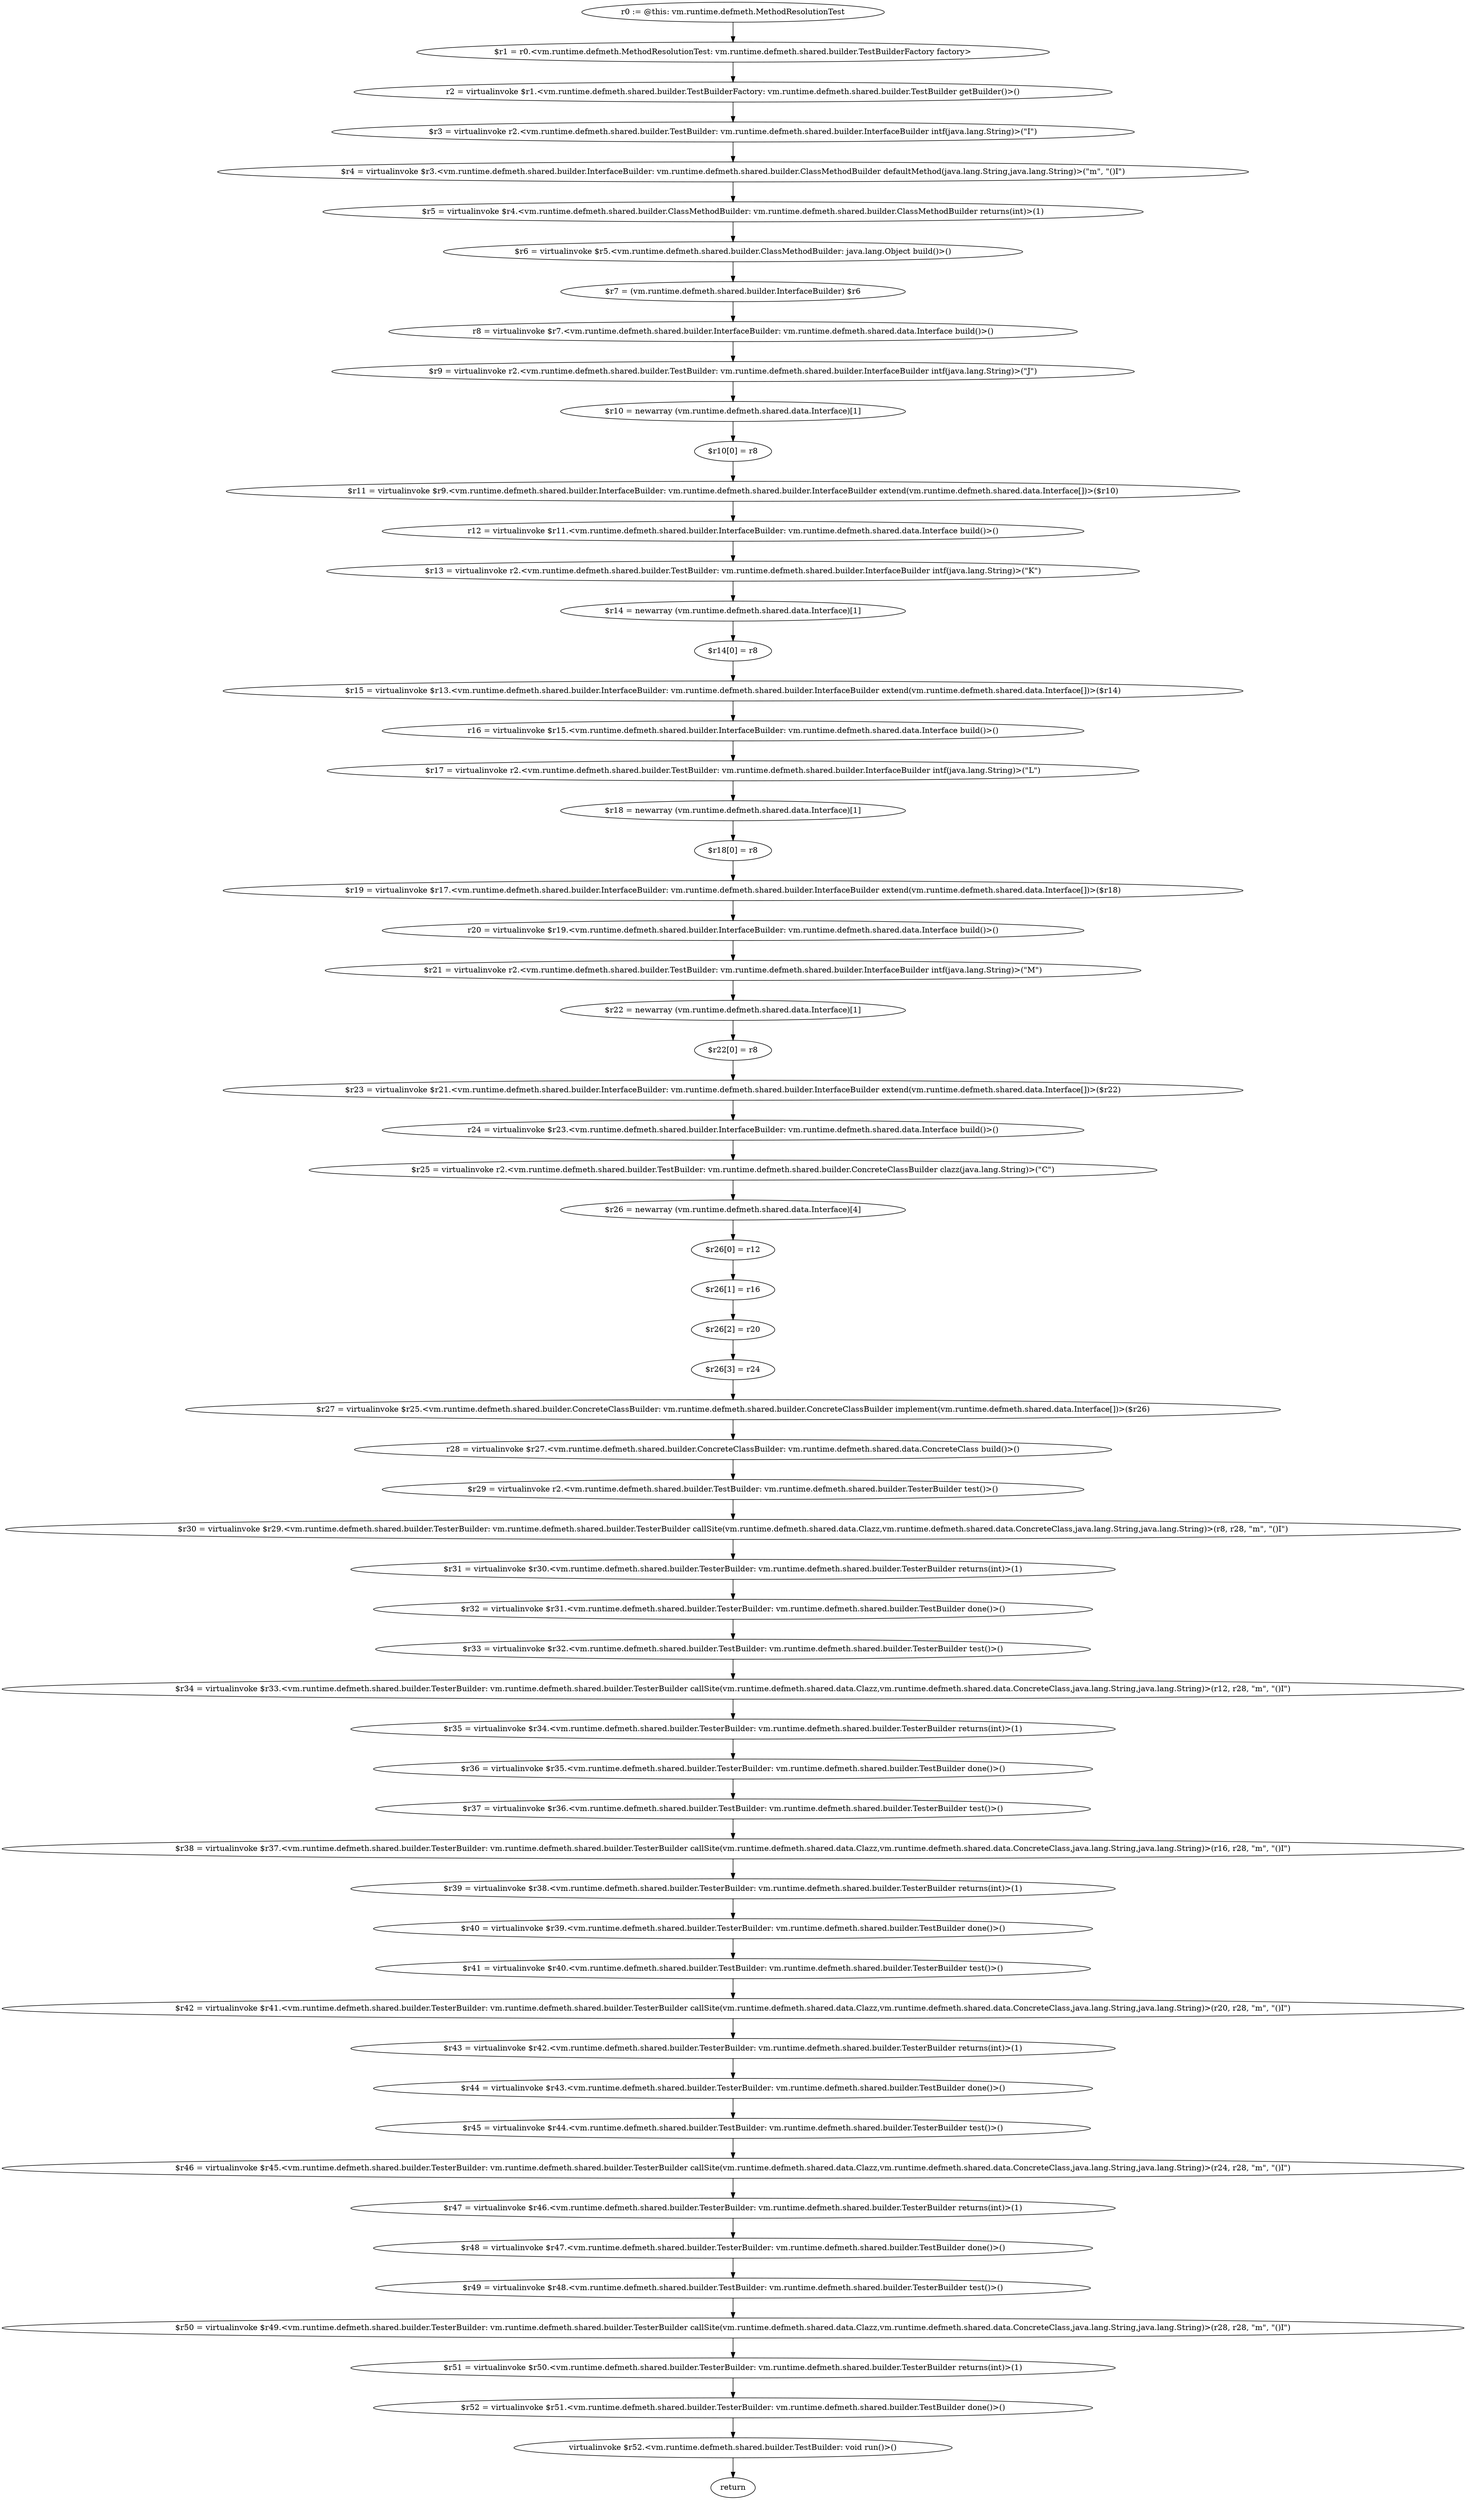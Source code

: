 digraph "unitGraph" {
    "r0 := @this: vm.runtime.defmeth.MethodResolutionTest"
    "$r1 = r0.<vm.runtime.defmeth.MethodResolutionTest: vm.runtime.defmeth.shared.builder.TestBuilderFactory factory>"
    "r2 = virtualinvoke $r1.<vm.runtime.defmeth.shared.builder.TestBuilderFactory: vm.runtime.defmeth.shared.builder.TestBuilder getBuilder()>()"
    "$r3 = virtualinvoke r2.<vm.runtime.defmeth.shared.builder.TestBuilder: vm.runtime.defmeth.shared.builder.InterfaceBuilder intf(java.lang.String)>(\"I\")"
    "$r4 = virtualinvoke $r3.<vm.runtime.defmeth.shared.builder.InterfaceBuilder: vm.runtime.defmeth.shared.builder.ClassMethodBuilder defaultMethod(java.lang.String,java.lang.String)>(\"m\", \"()I\")"
    "$r5 = virtualinvoke $r4.<vm.runtime.defmeth.shared.builder.ClassMethodBuilder: vm.runtime.defmeth.shared.builder.ClassMethodBuilder returns(int)>(1)"
    "$r6 = virtualinvoke $r5.<vm.runtime.defmeth.shared.builder.ClassMethodBuilder: java.lang.Object build()>()"
    "$r7 = (vm.runtime.defmeth.shared.builder.InterfaceBuilder) $r6"
    "r8 = virtualinvoke $r7.<vm.runtime.defmeth.shared.builder.InterfaceBuilder: vm.runtime.defmeth.shared.data.Interface build()>()"
    "$r9 = virtualinvoke r2.<vm.runtime.defmeth.shared.builder.TestBuilder: vm.runtime.defmeth.shared.builder.InterfaceBuilder intf(java.lang.String)>(\"J\")"
    "$r10 = newarray (vm.runtime.defmeth.shared.data.Interface)[1]"
    "$r10[0] = r8"
    "$r11 = virtualinvoke $r9.<vm.runtime.defmeth.shared.builder.InterfaceBuilder: vm.runtime.defmeth.shared.builder.InterfaceBuilder extend(vm.runtime.defmeth.shared.data.Interface[])>($r10)"
    "r12 = virtualinvoke $r11.<vm.runtime.defmeth.shared.builder.InterfaceBuilder: vm.runtime.defmeth.shared.data.Interface build()>()"
    "$r13 = virtualinvoke r2.<vm.runtime.defmeth.shared.builder.TestBuilder: vm.runtime.defmeth.shared.builder.InterfaceBuilder intf(java.lang.String)>(\"K\")"
    "$r14 = newarray (vm.runtime.defmeth.shared.data.Interface)[1]"
    "$r14[0] = r8"
    "$r15 = virtualinvoke $r13.<vm.runtime.defmeth.shared.builder.InterfaceBuilder: vm.runtime.defmeth.shared.builder.InterfaceBuilder extend(vm.runtime.defmeth.shared.data.Interface[])>($r14)"
    "r16 = virtualinvoke $r15.<vm.runtime.defmeth.shared.builder.InterfaceBuilder: vm.runtime.defmeth.shared.data.Interface build()>()"
    "$r17 = virtualinvoke r2.<vm.runtime.defmeth.shared.builder.TestBuilder: vm.runtime.defmeth.shared.builder.InterfaceBuilder intf(java.lang.String)>(\"L\")"
    "$r18 = newarray (vm.runtime.defmeth.shared.data.Interface)[1]"
    "$r18[0] = r8"
    "$r19 = virtualinvoke $r17.<vm.runtime.defmeth.shared.builder.InterfaceBuilder: vm.runtime.defmeth.shared.builder.InterfaceBuilder extend(vm.runtime.defmeth.shared.data.Interface[])>($r18)"
    "r20 = virtualinvoke $r19.<vm.runtime.defmeth.shared.builder.InterfaceBuilder: vm.runtime.defmeth.shared.data.Interface build()>()"
    "$r21 = virtualinvoke r2.<vm.runtime.defmeth.shared.builder.TestBuilder: vm.runtime.defmeth.shared.builder.InterfaceBuilder intf(java.lang.String)>(\"M\")"
    "$r22 = newarray (vm.runtime.defmeth.shared.data.Interface)[1]"
    "$r22[0] = r8"
    "$r23 = virtualinvoke $r21.<vm.runtime.defmeth.shared.builder.InterfaceBuilder: vm.runtime.defmeth.shared.builder.InterfaceBuilder extend(vm.runtime.defmeth.shared.data.Interface[])>($r22)"
    "r24 = virtualinvoke $r23.<vm.runtime.defmeth.shared.builder.InterfaceBuilder: vm.runtime.defmeth.shared.data.Interface build()>()"
    "$r25 = virtualinvoke r2.<vm.runtime.defmeth.shared.builder.TestBuilder: vm.runtime.defmeth.shared.builder.ConcreteClassBuilder clazz(java.lang.String)>(\"C\")"
    "$r26 = newarray (vm.runtime.defmeth.shared.data.Interface)[4]"
    "$r26[0] = r12"
    "$r26[1] = r16"
    "$r26[2] = r20"
    "$r26[3] = r24"
    "$r27 = virtualinvoke $r25.<vm.runtime.defmeth.shared.builder.ConcreteClassBuilder: vm.runtime.defmeth.shared.builder.ConcreteClassBuilder implement(vm.runtime.defmeth.shared.data.Interface[])>($r26)"
    "r28 = virtualinvoke $r27.<vm.runtime.defmeth.shared.builder.ConcreteClassBuilder: vm.runtime.defmeth.shared.data.ConcreteClass build()>()"
    "$r29 = virtualinvoke r2.<vm.runtime.defmeth.shared.builder.TestBuilder: vm.runtime.defmeth.shared.builder.TesterBuilder test()>()"
    "$r30 = virtualinvoke $r29.<vm.runtime.defmeth.shared.builder.TesterBuilder: vm.runtime.defmeth.shared.builder.TesterBuilder callSite(vm.runtime.defmeth.shared.data.Clazz,vm.runtime.defmeth.shared.data.ConcreteClass,java.lang.String,java.lang.String)>(r8, r28, \"m\", \"()I\")"
    "$r31 = virtualinvoke $r30.<vm.runtime.defmeth.shared.builder.TesterBuilder: vm.runtime.defmeth.shared.builder.TesterBuilder returns(int)>(1)"
    "$r32 = virtualinvoke $r31.<vm.runtime.defmeth.shared.builder.TesterBuilder: vm.runtime.defmeth.shared.builder.TestBuilder done()>()"
    "$r33 = virtualinvoke $r32.<vm.runtime.defmeth.shared.builder.TestBuilder: vm.runtime.defmeth.shared.builder.TesterBuilder test()>()"
    "$r34 = virtualinvoke $r33.<vm.runtime.defmeth.shared.builder.TesterBuilder: vm.runtime.defmeth.shared.builder.TesterBuilder callSite(vm.runtime.defmeth.shared.data.Clazz,vm.runtime.defmeth.shared.data.ConcreteClass,java.lang.String,java.lang.String)>(r12, r28, \"m\", \"()I\")"
    "$r35 = virtualinvoke $r34.<vm.runtime.defmeth.shared.builder.TesterBuilder: vm.runtime.defmeth.shared.builder.TesterBuilder returns(int)>(1)"
    "$r36 = virtualinvoke $r35.<vm.runtime.defmeth.shared.builder.TesterBuilder: vm.runtime.defmeth.shared.builder.TestBuilder done()>()"
    "$r37 = virtualinvoke $r36.<vm.runtime.defmeth.shared.builder.TestBuilder: vm.runtime.defmeth.shared.builder.TesterBuilder test()>()"
    "$r38 = virtualinvoke $r37.<vm.runtime.defmeth.shared.builder.TesterBuilder: vm.runtime.defmeth.shared.builder.TesterBuilder callSite(vm.runtime.defmeth.shared.data.Clazz,vm.runtime.defmeth.shared.data.ConcreteClass,java.lang.String,java.lang.String)>(r16, r28, \"m\", \"()I\")"
    "$r39 = virtualinvoke $r38.<vm.runtime.defmeth.shared.builder.TesterBuilder: vm.runtime.defmeth.shared.builder.TesterBuilder returns(int)>(1)"
    "$r40 = virtualinvoke $r39.<vm.runtime.defmeth.shared.builder.TesterBuilder: vm.runtime.defmeth.shared.builder.TestBuilder done()>()"
    "$r41 = virtualinvoke $r40.<vm.runtime.defmeth.shared.builder.TestBuilder: vm.runtime.defmeth.shared.builder.TesterBuilder test()>()"
    "$r42 = virtualinvoke $r41.<vm.runtime.defmeth.shared.builder.TesterBuilder: vm.runtime.defmeth.shared.builder.TesterBuilder callSite(vm.runtime.defmeth.shared.data.Clazz,vm.runtime.defmeth.shared.data.ConcreteClass,java.lang.String,java.lang.String)>(r20, r28, \"m\", \"()I\")"
    "$r43 = virtualinvoke $r42.<vm.runtime.defmeth.shared.builder.TesterBuilder: vm.runtime.defmeth.shared.builder.TesterBuilder returns(int)>(1)"
    "$r44 = virtualinvoke $r43.<vm.runtime.defmeth.shared.builder.TesterBuilder: vm.runtime.defmeth.shared.builder.TestBuilder done()>()"
    "$r45 = virtualinvoke $r44.<vm.runtime.defmeth.shared.builder.TestBuilder: vm.runtime.defmeth.shared.builder.TesterBuilder test()>()"
    "$r46 = virtualinvoke $r45.<vm.runtime.defmeth.shared.builder.TesterBuilder: vm.runtime.defmeth.shared.builder.TesterBuilder callSite(vm.runtime.defmeth.shared.data.Clazz,vm.runtime.defmeth.shared.data.ConcreteClass,java.lang.String,java.lang.String)>(r24, r28, \"m\", \"()I\")"
    "$r47 = virtualinvoke $r46.<vm.runtime.defmeth.shared.builder.TesterBuilder: vm.runtime.defmeth.shared.builder.TesterBuilder returns(int)>(1)"
    "$r48 = virtualinvoke $r47.<vm.runtime.defmeth.shared.builder.TesterBuilder: vm.runtime.defmeth.shared.builder.TestBuilder done()>()"
    "$r49 = virtualinvoke $r48.<vm.runtime.defmeth.shared.builder.TestBuilder: vm.runtime.defmeth.shared.builder.TesterBuilder test()>()"
    "$r50 = virtualinvoke $r49.<vm.runtime.defmeth.shared.builder.TesterBuilder: vm.runtime.defmeth.shared.builder.TesterBuilder callSite(vm.runtime.defmeth.shared.data.Clazz,vm.runtime.defmeth.shared.data.ConcreteClass,java.lang.String,java.lang.String)>(r28, r28, \"m\", \"()I\")"
    "$r51 = virtualinvoke $r50.<vm.runtime.defmeth.shared.builder.TesterBuilder: vm.runtime.defmeth.shared.builder.TesterBuilder returns(int)>(1)"
    "$r52 = virtualinvoke $r51.<vm.runtime.defmeth.shared.builder.TesterBuilder: vm.runtime.defmeth.shared.builder.TestBuilder done()>()"
    "virtualinvoke $r52.<vm.runtime.defmeth.shared.builder.TestBuilder: void run()>()"
    "return"
    "r0 := @this: vm.runtime.defmeth.MethodResolutionTest"->"$r1 = r0.<vm.runtime.defmeth.MethodResolutionTest: vm.runtime.defmeth.shared.builder.TestBuilderFactory factory>";
    "$r1 = r0.<vm.runtime.defmeth.MethodResolutionTest: vm.runtime.defmeth.shared.builder.TestBuilderFactory factory>"->"r2 = virtualinvoke $r1.<vm.runtime.defmeth.shared.builder.TestBuilderFactory: vm.runtime.defmeth.shared.builder.TestBuilder getBuilder()>()";
    "r2 = virtualinvoke $r1.<vm.runtime.defmeth.shared.builder.TestBuilderFactory: vm.runtime.defmeth.shared.builder.TestBuilder getBuilder()>()"->"$r3 = virtualinvoke r2.<vm.runtime.defmeth.shared.builder.TestBuilder: vm.runtime.defmeth.shared.builder.InterfaceBuilder intf(java.lang.String)>(\"I\")";
    "$r3 = virtualinvoke r2.<vm.runtime.defmeth.shared.builder.TestBuilder: vm.runtime.defmeth.shared.builder.InterfaceBuilder intf(java.lang.String)>(\"I\")"->"$r4 = virtualinvoke $r3.<vm.runtime.defmeth.shared.builder.InterfaceBuilder: vm.runtime.defmeth.shared.builder.ClassMethodBuilder defaultMethod(java.lang.String,java.lang.String)>(\"m\", \"()I\")";
    "$r4 = virtualinvoke $r3.<vm.runtime.defmeth.shared.builder.InterfaceBuilder: vm.runtime.defmeth.shared.builder.ClassMethodBuilder defaultMethod(java.lang.String,java.lang.String)>(\"m\", \"()I\")"->"$r5 = virtualinvoke $r4.<vm.runtime.defmeth.shared.builder.ClassMethodBuilder: vm.runtime.defmeth.shared.builder.ClassMethodBuilder returns(int)>(1)";
    "$r5 = virtualinvoke $r4.<vm.runtime.defmeth.shared.builder.ClassMethodBuilder: vm.runtime.defmeth.shared.builder.ClassMethodBuilder returns(int)>(1)"->"$r6 = virtualinvoke $r5.<vm.runtime.defmeth.shared.builder.ClassMethodBuilder: java.lang.Object build()>()";
    "$r6 = virtualinvoke $r5.<vm.runtime.defmeth.shared.builder.ClassMethodBuilder: java.lang.Object build()>()"->"$r7 = (vm.runtime.defmeth.shared.builder.InterfaceBuilder) $r6";
    "$r7 = (vm.runtime.defmeth.shared.builder.InterfaceBuilder) $r6"->"r8 = virtualinvoke $r7.<vm.runtime.defmeth.shared.builder.InterfaceBuilder: vm.runtime.defmeth.shared.data.Interface build()>()";
    "r8 = virtualinvoke $r7.<vm.runtime.defmeth.shared.builder.InterfaceBuilder: vm.runtime.defmeth.shared.data.Interface build()>()"->"$r9 = virtualinvoke r2.<vm.runtime.defmeth.shared.builder.TestBuilder: vm.runtime.defmeth.shared.builder.InterfaceBuilder intf(java.lang.String)>(\"J\")";
    "$r9 = virtualinvoke r2.<vm.runtime.defmeth.shared.builder.TestBuilder: vm.runtime.defmeth.shared.builder.InterfaceBuilder intf(java.lang.String)>(\"J\")"->"$r10 = newarray (vm.runtime.defmeth.shared.data.Interface)[1]";
    "$r10 = newarray (vm.runtime.defmeth.shared.data.Interface)[1]"->"$r10[0] = r8";
    "$r10[0] = r8"->"$r11 = virtualinvoke $r9.<vm.runtime.defmeth.shared.builder.InterfaceBuilder: vm.runtime.defmeth.shared.builder.InterfaceBuilder extend(vm.runtime.defmeth.shared.data.Interface[])>($r10)";
    "$r11 = virtualinvoke $r9.<vm.runtime.defmeth.shared.builder.InterfaceBuilder: vm.runtime.defmeth.shared.builder.InterfaceBuilder extend(vm.runtime.defmeth.shared.data.Interface[])>($r10)"->"r12 = virtualinvoke $r11.<vm.runtime.defmeth.shared.builder.InterfaceBuilder: vm.runtime.defmeth.shared.data.Interface build()>()";
    "r12 = virtualinvoke $r11.<vm.runtime.defmeth.shared.builder.InterfaceBuilder: vm.runtime.defmeth.shared.data.Interface build()>()"->"$r13 = virtualinvoke r2.<vm.runtime.defmeth.shared.builder.TestBuilder: vm.runtime.defmeth.shared.builder.InterfaceBuilder intf(java.lang.String)>(\"K\")";
    "$r13 = virtualinvoke r2.<vm.runtime.defmeth.shared.builder.TestBuilder: vm.runtime.defmeth.shared.builder.InterfaceBuilder intf(java.lang.String)>(\"K\")"->"$r14 = newarray (vm.runtime.defmeth.shared.data.Interface)[1]";
    "$r14 = newarray (vm.runtime.defmeth.shared.data.Interface)[1]"->"$r14[0] = r8";
    "$r14[0] = r8"->"$r15 = virtualinvoke $r13.<vm.runtime.defmeth.shared.builder.InterfaceBuilder: vm.runtime.defmeth.shared.builder.InterfaceBuilder extend(vm.runtime.defmeth.shared.data.Interface[])>($r14)";
    "$r15 = virtualinvoke $r13.<vm.runtime.defmeth.shared.builder.InterfaceBuilder: vm.runtime.defmeth.shared.builder.InterfaceBuilder extend(vm.runtime.defmeth.shared.data.Interface[])>($r14)"->"r16 = virtualinvoke $r15.<vm.runtime.defmeth.shared.builder.InterfaceBuilder: vm.runtime.defmeth.shared.data.Interface build()>()";
    "r16 = virtualinvoke $r15.<vm.runtime.defmeth.shared.builder.InterfaceBuilder: vm.runtime.defmeth.shared.data.Interface build()>()"->"$r17 = virtualinvoke r2.<vm.runtime.defmeth.shared.builder.TestBuilder: vm.runtime.defmeth.shared.builder.InterfaceBuilder intf(java.lang.String)>(\"L\")";
    "$r17 = virtualinvoke r2.<vm.runtime.defmeth.shared.builder.TestBuilder: vm.runtime.defmeth.shared.builder.InterfaceBuilder intf(java.lang.String)>(\"L\")"->"$r18 = newarray (vm.runtime.defmeth.shared.data.Interface)[1]";
    "$r18 = newarray (vm.runtime.defmeth.shared.data.Interface)[1]"->"$r18[0] = r8";
    "$r18[0] = r8"->"$r19 = virtualinvoke $r17.<vm.runtime.defmeth.shared.builder.InterfaceBuilder: vm.runtime.defmeth.shared.builder.InterfaceBuilder extend(vm.runtime.defmeth.shared.data.Interface[])>($r18)";
    "$r19 = virtualinvoke $r17.<vm.runtime.defmeth.shared.builder.InterfaceBuilder: vm.runtime.defmeth.shared.builder.InterfaceBuilder extend(vm.runtime.defmeth.shared.data.Interface[])>($r18)"->"r20 = virtualinvoke $r19.<vm.runtime.defmeth.shared.builder.InterfaceBuilder: vm.runtime.defmeth.shared.data.Interface build()>()";
    "r20 = virtualinvoke $r19.<vm.runtime.defmeth.shared.builder.InterfaceBuilder: vm.runtime.defmeth.shared.data.Interface build()>()"->"$r21 = virtualinvoke r2.<vm.runtime.defmeth.shared.builder.TestBuilder: vm.runtime.defmeth.shared.builder.InterfaceBuilder intf(java.lang.String)>(\"M\")";
    "$r21 = virtualinvoke r2.<vm.runtime.defmeth.shared.builder.TestBuilder: vm.runtime.defmeth.shared.builder.InterfaceBuilder intf(java.lang.String)>(\"M\")"->"$r22 = newarray (vm.runtime.defmeth.shared.data.Interface)[1]";
    "$r22 = newarray (vm.runtime.defmeth.shared.data.Interface)[1]"->"$r22[0] = r8";
    "$r22[0] = r8"->"$r23 = virtualinvoke $r21.<vm.runtime.defmeth.shared.builder.InterfaceBuilder: vm.runtime.defmeth.shared.builder.InterfaceBuilder extend(vm.runtime.defmeth.shared.data.Interface[])>($r22)";
    "$r23 = virtualinvoke $r21.<vm.runtime.defmeth.shared.builder.InterfaceBuilder: vm.runtime.defmeth.shared.builder.InterfaceBuilder extend(vm.runtime.defmeth.shared.data.Interface[])>($r22)"->"r24 = virtualinvoke $r23.<vm.runtime.defmeth.shared.builder.InterfaceBuilder: vm.runtime.defmeth.shared.data.Interface build()>()";
    "r24 = virtualinvoke $r23.<vm.runtime.defmeth.shared.builder.InterfaceBuilder: vm.runtime.defmeth.shared.data.Interface build()>()"->"$r25 = virtualinvoke r2.<vm.runtime.defmeth.shared.builder.TestBuilder: vm.runtime.defmeth.shared.builder.ConcreteClassBuilder clazz(java.lang.String)>(\"C\")";
    "$r25 = virtualinvoke r2.<vm.runtime.defmeth.shared.builder.TestBuilder: vm.runtime.defmeth.shared.builder.ConcreteClassBuilder clazz(java.lang.String)>(\"C\")"->"$r26 = newarray (vm.runtime.defmeth.shared.data.Interface)[4]";
    "$r26 = newarray (vm.runtime.defmeth.shared.data.Interface)[4]"->"$r26[0] = r12";
    "$r26[0] = r12"->"$r26[1] = r16";
    "$r26[1] = r16"->"$r26[2] = r20";
    "$r26[2] = r20"->"$r26[3] = r24";
    "$r26[3] = r24"->"$r27 = virtualinvoke $r25.<vm.runtime.defmeth.shared.builder.ConcreteClassBuilder: vm.runtime.defmeth.shared.builder.ConcreteClassBuilder implement(vm.runtime.defmeth.shared.data.Interface[])>($r26)";
    "$r27 = virtualinvoke $r25.<vm.runtime.defmeth.shared.builder.ConcreteClassBuilder: vm.runtime.defmeth.shared.builder.ConcreteClassBuilder implement(vm.runtime.defmeth.shared.data.Interface[])>($r26)"->"r28 = virtualinvoke $r27.<vm.runtime.defmeth.shared.builder.ConcreteClassBuilder: vm.runtime.defmeth.shared.data.ConcreteClass build()>()";
    "r28 = virtualinvoke $r27.<vm.runtime.defmeth.shared.builder.ConcreteClassBuilder: vm.runtime.defmeth.shared.data.ConcreteClass build()>()"->"$r29 = virtualinvoke r2.<vm.runtime.defmeth.shared.builder.TestBuilder: vm.runtime.defmeth.shared.builder.TesterBuilder test()>()";
    "$r29 = virtualinvoke r2.<vm.runtime.defmeth.shared.builder.TestBuilder: vm.runtime.defmeth.shared.builder.TesterBuilder test()>()"->"$r30 = virtualinvoke $r29.<vm.runtime.defmeth.shared.builder.TesterBuilder: vm.runtime.defmeth.shared.builder.TesterBuilder callSite(vm.runtime.defmeth.shared.data.Clazz,vm.runtime.defmeth.shared.data.ConcreteClass,java.lang.String,java.lang.String)>(r8, r28, \"m\", \"()I\")";
    "$r30 = virtualinvoke $r29.<vm.runtime.defmeth.shared.builder.TesterBuilder: vm.runtime.defmeth.shared.builder.TesterBuilder callSite(vm.runtime.defmeth.shared.data.Clazz,vm.runtime.defmeth.shared.data.ConcreteClass,java.lang.String,java.lang.String)>(r8, r28, \"m\", \"()I\")"->"$r31 = virtualinvoke $r30.<vm.runtime.defmeth.shared.builder.TesterBuilder: vm.runtime.defmeth.shared.builder.TesterBuilder returns(int)>(1)";
    "$r31 = virtualinvoke $r30.<vm.runtime.defmeth.shared.builder.TesterBuilder: vm.runtime.defmeth.shared.builder.TesterBuilder returns(int)>(1)"->"$r32 = virtualinvoke $r31.<vm.runtime.defmeth.shared.builder.TesterBuilder: vm.runtime.defmeth.shared.builder.TestBuilder done()>()";
    "$r32 = virtualinvoke $r31.<vm.runtime.defmeth.shared.builder.TesterBuilder: vm.runtime.defmeth.shared.builder.TestBuilder done()>()"->"$r33 = virtualinvoke $r32.<vm.runtime.defmeth.shared.builder.TestBuilder: vm.runtime.defmeth.shared.builder.TesterBuilder test()>()";
    "$r33 = virtualinvoke $r32.<vm.runtime.defmeth.shared.builder.TestBuilder: vm.runtime.defmeth.shared.builder.TesterBuilder test()>()"->"$r34 = virtualinvoke $r33.<vm.runtime.defmeth.shared.builder.TesterBuilder: vm.runtime.defmeth.shared.builder.TesterBuilder callSite(vm.runtime.defmeth.shared.data.Clazz,vm.runtime.defmeth.shared.data.ConcreteClass,java.lang.String,java.lang.String)>(r12, r28, \"m\", \"()I\")";
    "$r34 = virtualinvoke $r33.<vm.runtime.defmeth.shared.builder.TesterBuilder: vm.runtime.defmeth.shared.builder.TesterBuilder callSite(vm.runtime.defmeth.shared.data.Clazz,vm.runtime.defmeth.shared.data.ConcreteClass,java.lang.String,java.lang.String)>(r12, r28, \"m\", \"()I\")"->"$r35 = virtualinvoke $r34.<vm.runtime.defmeth.shared.builder.TesterBuilder: vm.runtime.defmeth.shared.builder.TesterBuilder returns(int)>(1)";
    "$r35 = virtualinvoke $r34.<vm.runtime.defmeth.shared.builder.TesterBuilder: vm.runtime.defmeth.shared.builder.TesterBuilder returns(int)>(1)"->"$r36 = virtualinvoke $r35.<vm.runtime.defmeth.shared.builder.TesterBuilder: vm.runtime.defmeth.shared.builder.TestBuilder done()>()";
    "$r36 = virtualinvoke $r35.<vm.runtime.defmeth.shared.builder.TesterBuilder: vm.runtime.defmeth.shared.builder.TestBuilder done()>()"->"$r37 = virtualinvoke $r36.<vm.runtime.defmeth.shared.builder.TestBuilder: vm.runtime.defmeth.shared.builder.TesterBuilder test()>()";
    "$r37 = virtualinvoke $r36.<vm.runtime.defmeth.shared.builder.TestBuilder: vm.runtime.defmeth.shared.builder.TesterBuilder test()>()"->"$r38 = virtualinvoke $r37.<vm.runtime.defmeth.shared.builder.TesterBuilder: vm.runtime.defmeth.shared.builder.TesterBuilder callSite(vm.runtime.defmeth.shared.data.Clazz,vm.runtime.defmeth.shared.data.ConcreteClass,java.lang.String,java.lang.String)>(r16, r28, \"m\", \"()I\")";
    "$r38 = virtualinvoke $r37.<vm.runtime.defmeth.shared.builder.TesterBuilder: vm.runtime.defmeth.shared.builder.TesterBuilder callSite(vm.runtime.defmeth.shared.data.Clazz,vm.runtime.defmeth.shared.data.ConcreteClass,java.lang.String,java.lang.String)>(r16, r28, \"m\", \"()I\")"->"$r39 = virtualinvoke $r38.<vm.runtime.defmeth.shared.builder.TesterBuilder: vm.runtime.defmeth.shared.builder.TesterBuilder returns(int)>(1)";
    "$r39 = virtualinvoke $r38.<vm.runtime.defmeth.shared.builder.TesterBuilder: vm.runtime.defmeth.shared.builder.TesterBuilder returns(int)>(1)"->"$r40 = virtualinvoke $r39.<vm.runtime.defmeth.shared.builder.TesterBuilder: vm.runtime.defmeth.shared.builder.TestBuilder done()>()";
    "$r40 = virtualinvoke $r39.<vm.runtime.defmeth.shared.builder.TesterBuilder: vm.runtime.defmeth.shared.builder.TestBuilder done()>()"->"$r41 = virtualinvoke $r40.<vm.runtime.defmeth.shared.builder.TestBuilder: vm.runtime.defmeth.shared.builder.TesterBuilder test()>()";
    "$r41 = virtualinvoke $r40.<vm.runtime.defmeth.shared.builder.TestBuilder: vm.runtime.defmeth.shared.builder.TesterBuilder test()>()"->"$r42 = virtualinvoke $r41.<vm.runtime.defmeth.shared.builder.TesterBuilder: vm.runtime.defmeth.shared.builder.TesterBuilder callSite(vm.runtime.defmeth.shared.data.Clazz,vm.runtime.defmeth.shared.data.ConcreteClass,java.lang.String,java.lang.String)>(r20, r28, \"m\", \"()I\")";
    "$r42 = virtualinvoke $r41.<vm.runtime.defmeth.shared.builder.TesterBuilder: vm.runtime.defmeth.shared.builder.TesterBuilder callSite(vm.runtime.defmeth.shared.data.Clazz,vm.runtime.defmeth.shared.data.ConcreteClass,java.lang.String,java.lang.String)>(r20, r28, \"m\", \"()I\")"->"$r43 = virtualinvoke $r42.<vm.runtime.defmeth.shared.builder.TesterBuilder: vm.runtime.defmeth.shared.builder.TesterBuilder returns(int)>(1)";
    "$r43 = virtualinvoke $r42.<vm.runtime.defmeth.shared.builder.TesterBuilder: vm.runtime.defmeth.shared.builder.TesterBuilder returns(int)>(1)"->"$r44 = virtualinvoke $r43.<vm.runtime.defmeth.shared.builder.TesterBuilder: vm.runtime.defmeth.shared.builder.TestBuilder done()>()";
    "$r44 = virtualinvoke $r43.<vm.runtime.defmeth.shared.builder.TesterBuilder: vm.runtime.defmeth.shared.builder.TestBuilder done()>()"->"$r45 = virtualinvoke $r44.<vm.runtime.defmeth.shared.builder.TestBuilder: vm.runtime.defmeth.shared.builder.TesterBuilder test()>()";
    "$r45 = virtualinvoke $r44.<vm.runtime.defmeth.shared.builder.TestBuilder: vm.runtime.defmeth.shared.builder.TesterBuilder test()>()"->"$r46 = virtualinvoke $r45.<vm.runtime.defmeth.shared.builder.TesterBuilder: vm.runtime.defmeth.shared.builder.TesterBuilder callSite(vm.runtime.defmeth.shared.data.Clazz,vm.runtime.defmeth.shared.data.ConcreteClass,java.lang.String,java.lang.String)>(r24, r28, \"m\", \"()I\")";
    "$r46 = virtualinvoke $r45.<vm.runtime.defmeth.shared.builder.TesterBuilder: vm.runtime.defmeth.shared.builder.TesterBuilder callSite(vm.runtime.defmeth.shared.data.Clazz,vm.runtime.defmeth.shared.data.ConcreteClass,java.lang.String,java.lang.String)>(r24, r28, \"m\", \"()I\")"->"$r47 = virtualinvoke $r46.<vm.runtime.defmeth.shared.builder.TesterBuilder: vm.runtime.defmeth.shared.builder.TesterBuilder returns(int)>(1)";
    "$r47 = virtualinvoke $r46.<vm.runtime.defmeth.shared.builder.TesterBuilder: vm.runtime.defmeth.shared.builder.TesterBuilder returns(int)>(1)"->"$r48 = virtualinvoke $r47.<vm.runtime.defmeth.shared.builder.TesterBuilder: vm.runtime.defmeth.shared.builder.TestBuilder done()>()";
    "$r48 = virtualinvoke $r47.<vm.runtime.defmeth.shared.builder.TesterBuilder: vm.runtime.defmeth.shared.builder.TestBuilder done()>()"->"$r49 = virtualinvoke $r48.<vm.runtime.defmeth.shared.builder.TestBuilder: vm.runtime.defmeth.shared.builder.TesterBuilder test()>()";
    "$r49 = virtualinvoke $r48.<vm.runtime.defmeth.shared.builder.TestBuilder: vm.runtime.defmeth.shared.builder.TesterBuilder test()>()"->"$r50 = virtualinvoke $r49.<vm.runtime.defmeth.shared.builder.TesterBuilder: vm.runtime.defmeth.shared.builder.TesterBuilder callSite(vm.runtime.defmeth.shared.data.Clazz,vm.runtime.defmeth.shared.data.ConcreteClass,java.lang.String,java.lang.String)>(r28, r28, \"m\", \"()I\")";
    "$r50 = virtualinvoke $r49.<vm.runtime.defmeth.shared.builder.TesterBuilder: vm.runtime.defmeth.shared.builder.TesterBuilder callSite(vm.runtime.defmeth.shared.data.Clazz,vm.runtime.defmeth.shared.data.ConcreteClass,java.lang.String,java.lang.String)>(r28, r28, \"m\", \"()I\")"->"$r51 = virtualinvoke $r50.<vm.runtime.defmeth.shared.builder.TesterBuilder: vm.runtime.defmeth.shared.builder.TesterBuilder returns(int)>(1)";
    "$r51 = virtualinvoke $r50.<vm.runtime.defmeth.shared.builder.TesterBuilder: vm.runtime.defmeth.shared.builder.TesterBuilder returns(int)>(1)"->"$r52 = virtualinvoke $r51.<vm.runtime.defmeth.shared.builder.TesterBuilder: vm.runtime.defmeth.shared.builder.TestBuilder done()>()";
    "$r52 = virtualinvoke $r51.<vm.runtime.defmeth.shared.builder.TesterBuilder: vm.runtime.defmeth.shared.builder.TestBuilder done()>()"->"virtualinvoke $r52.<vm.runtime.defmeth.shared.builder.TestBuilder: void run()>()";
    "virtualinvoke $r52.<vm.runtime.defmeth.shared.builder.TestBuilder: void run()>()"->"return";
}
